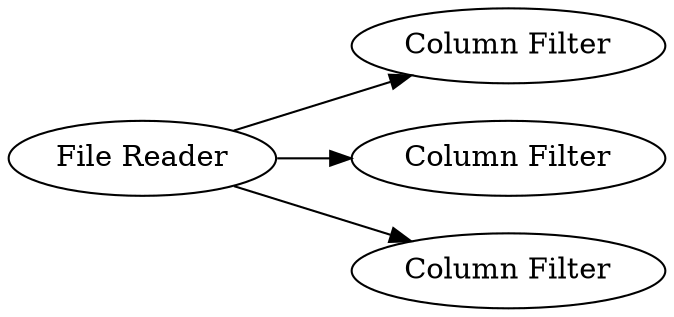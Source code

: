 digraph {
	3 [label="File Reader"]
	4 [label="Column Filter"]
	5 [label="Column Filter"]
	6 [label="Column Filter"]
	3 -> 6
	3 -> 5
	3 -> 4
	rankdir=LR
}
